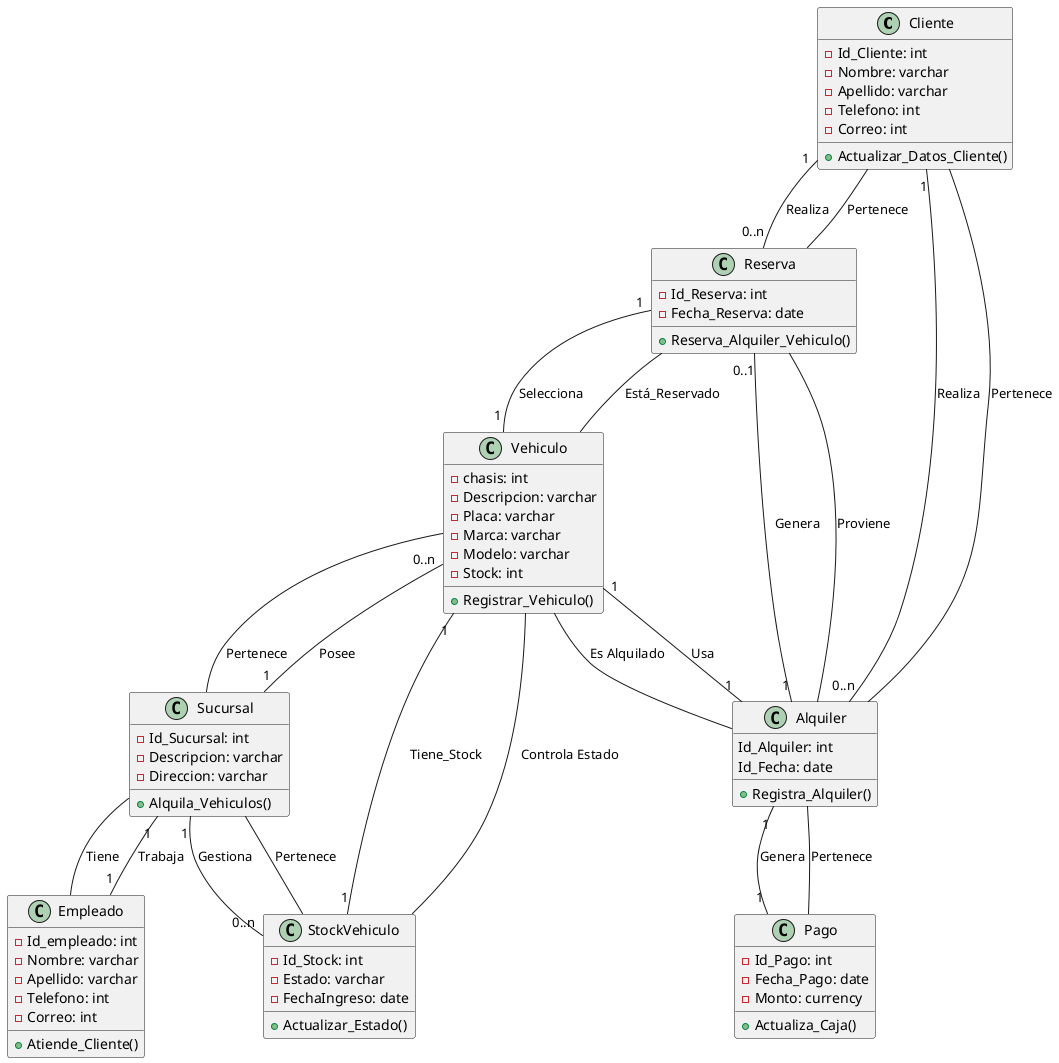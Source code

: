 @startuml

class Cliente{
-Id_Cliente: int
-Nombre: varchar
-Apellido: varchar
-Telefono: int
-Correo: int
+Actualizar_Datos_Cliente()
}

class Vehiculo{
-chasis: int
-Descripcion: varchar
-Placa: varchar
-Marca: varchar
-Modelo: varchar
-Stock: int
+Registrar_Vehiculo()
}


class Empleado{
-Id_empleado: int
-Nombre: varchar
-Apellido: varchar
-Telefono: int
-Correo: int
+Atiende_Cliente()
}

class Sucursal{
-Id_Sucursal: int 
-Descripcion: varchar
- Direccion: varchar
+Alquila_Vehiculos()
}

class Pago{
-Id_Pago: int
-Fecha_Pago: date
-Monto: currency
+Actualiza_Caja()
}

class Reserva{
-Id_Reserva: int
-Fecha_Reserva: date
+Reserva_Alquiler_Vehiculo()
}
class Alquiler{
Id_Alquiler: int
Id_Fecha: date
+Registra_Alquiler()
}

class StockVehiculo{
-Id_Stock: int
-Estado: varchar
-FechaIngreso: date
+Actualizar_Estado()
}

'RELACIONES:

Cliente "1" -- "0..n" Reserva : Realiza
Cliente -- Reserva: Pertenece

Reserva "1" -- "1" Vehiculo : Selecciona
Vehiculo -- Reserva : Está_Reservado

Empleado "1" -- "1" Sucursal : Trabaja
Sucursal -- Empleado : Tiene

Sucursal "1" -- "0..n" Vehiculo : Posee
Vehiculo -- Sucursal : Pertenece

Reserva "0..1" -- "1" Alquiler : Genera
Alquiler -- Reserva : Proviene

Cliente "1" -- "0..n" Alquiler : Realiza
Alquiler -- Cliente : Pertenece

Alquiler "1" -- "1" Vehiculo : Usa
Vehiculo -- Alquiler : Es Alquilado

Alquiler "1" -- "1" Pago : Genera
Pago -- Alquiler : Pertenece

Vehiculo "1" -- "1" StockVehiculo : Tiene_Stock
StockVehiculo -- Vehiculo : Controla Estado

Sucursal "1" -- "0..n" StockVehiculo : Gestiona
StockVehiculo -- Sucursal : Pertenece



@enduml
